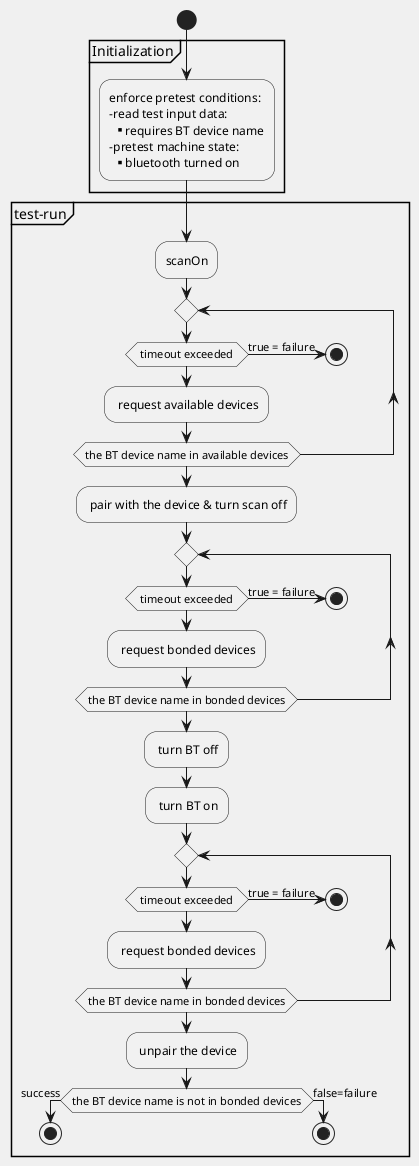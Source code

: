 @startuml
skinparam BackgroundColor F0F0F0

start
partition Initialization {
    :enforce pretest conditions:
    -read test input data:
    **requires BT device name
    -pretest machine state:
    ** bluetooth turned on;
}

partition test-run {
    :scanOn;

    repeat
        if( timeout exceeded )
            : request available devices;
        else (true = failure)
            stop
        endif
    repeatwhile (the BT device name in available devices)

    : pair with the device & turn scan off;

    repeat
        if( timeout exceeded )
            : request bonded devices;
        else (true = failure)
            stop
        endif
    repeatwhile (the BT device name in bonded devices)

    : turn BT off;
    : turn BT on;

    repeat
        if( timeout exceeded )
            : request bonded devices;
        else (true = failure)
            stop
        endif
    repeatwhile (the BT device name in bonded devices)

    : unpair the device;

    if (the BT device name is not in bonded devices) then (success)
        stop
    else (false=failure)
        stop
    endif
}
@enduml

